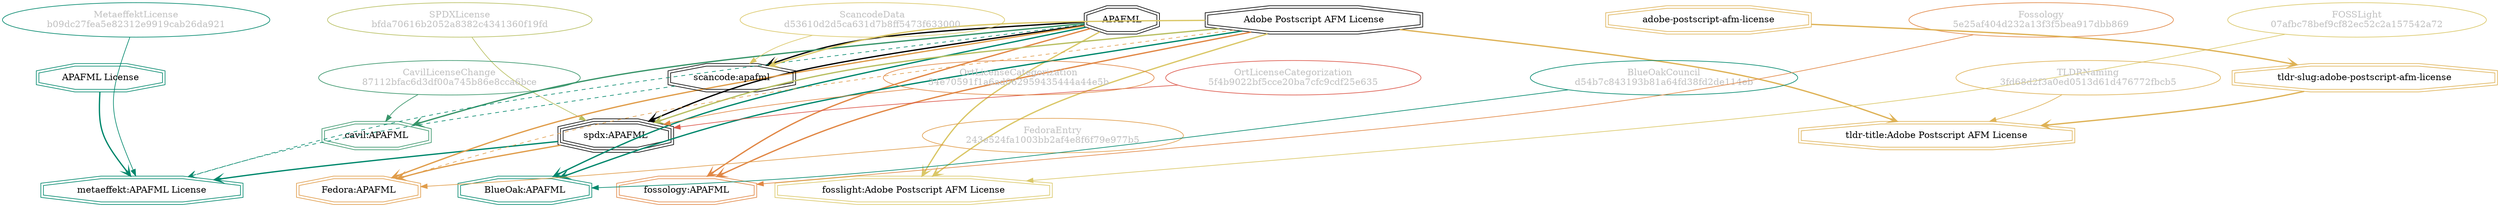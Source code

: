 strict digraph {
    node [shape=box];
    graph [splines=curved];
    157 [label="SPDXLicense\nbfda70616b2052a8382c4341360f19fd"
        ,fontcolor=gray
        ,color="#b8bf62"
        ,fillcolor="beige;1"
        ,shape=ellipse];
    158 [label="spdx:APAFML"
        ,shape=tripleoctagon];
    159 [label=APAFML
        ,shape=doubleoctagon];
    160 [label="Adobe Postscript AFM License"
        ,shape=doubleoctagon];
    5827 [label="FedoraEntry\n243e524fa1003bb2af4e8f6f79e977b5"
         ,fontcolor=gray
         ,color="#e09d4b"
         ,fillcolor="beige;1"
         ,shape=ellipse];
    5828 [label="Fedora:APAFML"
         ,color="#e09d4b"
         ,shape=doubleoctagon];
    8644 [label="BlueOakCouncil\nd54b7c843193b81a64fd38fd2de114eb"
         ,fontcolor=gray
         ,color="#00876c"
         ,fillcolor="beige;1"
         ,shape=ellipse];
    8645 [label="BlueOak:APAFML"
         ,color="#00876c"
         ,shape=doubleoctagon];
    11895 [label="ScancodeData\nd53610d2d5ca631d7b8ff5473f633000"
          ,fontcolor=gray
          ,color="#dac767"
          ,fillcolor="beige;1"
          ,shape=ellipse];
    11896 [label="scancode:apafml"
          ,shape=doubleoctagon];
    27556 [label="Fossology\n5e25af404d232a13f3f5bea917dbb869"
          ,fontcolor=gray
          ,color="#e18745"
          ,fillcolor="beige;1"
          ,shape=ellipse];
    27557 [label="fossology:APAFML"
          ,color="#e18745"
          ,shape=doubleoctagon];
    28586 [label="OrtLicenseCategorization\n5f4b9022bf5cce20ba7cfc9cdf25e635"
          ,fontcolor=gray
          ,color="#dc574a"
          ,fillcolor="beige;1"
          ,shape=ellipse];
    35448 [label="OrtLicenseCategorization\n34e70591f1a6ad062959435444a44e5b"
          ,fontcolor=gray
          ,color="#e18745"
          ,fillcolor="beige;1"
          ,shape=ellipse];
    36479 [label="CavilLicenseChange\n87112bfac6d3df00a745b86e8cca6bce"
          ,fontcolor=gray
          ,color="#379469"
          ,fillcolor="beige;1"
          ,shape=ellipse];
    36480 [label="cavil:APAFML"
          ,color="#379469"
          ,shape=doubleoctagon];
    38784 [label="MetaeffektLicense\nb09dc27fea5e82312e9919cab26da921"
          ,fontcolor=gray
          ,color="#00876c"
          ,fillcolor="beige;1"
          ,shape=ellipse];
    38785 [label="metaeffekt:APAFML License"
          ,color="#00876c"
          ,shape=doubleoctagon];
    38786 [label="APAFML License"
          ,color="#00876c"
          ,shape=doubleoctagon];
    51029 [label="FOSSLight\n07afbc78bef9cf82ec52c2a157542a72"
          ,fontcolor=gray
          ,color="#dac767"
          ,fillcolor="beige;1"
          ,shape=ellipse];
    51030 [label="fosslight:Adobe Postscript AFM License"
          ,color="#dac767"
          ,shape=doubleoctagon];
    57602 [label="TLDRNaming\n3fd68d2f3a0ed0513d61d476772fbcb5"
          ,fontcolor=gray
          ,color="#deb256"
          ,fillcolor="beige;1"
          ,shape=ellipse];
    57603 [label="tldr-title:Adobe Postscript AFM License"
          ,color="#deb256"
          ,shape=doubleoctagon];
    57604 [label="tldr-slug:adobe-postscript-afm-license"
          ,color="#deb256"
          ,shape=doubleoctagon];
    57605 [label="adobe-postscript-afm-license"
          ,color="#deb256"
          ,shape=doubleoctagon];
    157 -> 158 [weight=0.5
               ,color="#b8bf62"];
    158 -> 5828 [style=bold
                ,arrowhead=vee
                ,weight=0.7
                ,color="#e09d4b"];
    158 -> 38785 [style=bold
                 ,arrowhead=vee
                 ,weight=0.7
                 ,color="#00876c"];
    159 -> 158 [style=bold
               ,arrowhead=vee
               ,weight=0.7];
    159 -> 5828 [style=bold
                ,arrowhead=vee
                ,weight=0.7
                ,color="#e09d4b"];
    159 -> 5828 [style=bold
                ,arrowhead=vee
                ,weight=0.7
                ,color="#e09d4b"];
    159 -> 8645 [style=bold
                ,arrowhead=vee
                ,weight=0.7
                ,color="#00876c"];
    159 -> 11896 [style=bold
                 ,arrowhead=vee
                 ,weight=0.7];
    159 -> 27557 [style=bold
                 ,arrowhead=vee
                 ,weight=0.7
                 ,color="#e18745"];
    159 -> 36480 [style=bold
                 ,arrowhead=vee
                 ,weight=0.7
                 ,color="#379469"];
    159 -> 36480 [style=bold
                 ,arrowhead=vee
                 ,weight=0.7
                 ,color="#379469"];
    159 -> 38785 [style=dashed
                 ,arrowhead=vee
                 ,weight=0.5
                 ,color="#00876c"];
    159 -> 51030 [style=bold
                 ,arrowhead=vee
                 ,weight=0.7
                 ,color="#dac767"];
    160 -> 158 [style=bold
               ,arrowhead=vee
               ,weight=0.7
               ,color="#b8bf62"];
    160 -> 5828 [style=dashed
                ,arrowhead=vee
                ,weight=0.5
                ,color="#e09d4b"];
    160 -> 8645 [style=bold
                ,arrowhead=vee
                ,weight=0.7
                ,color="#00876c"];
    160 -> 11896 [style=bold
                 ,arrowhead=vee
                 ,weight=0.7
                 ,color="#dac767"];
    160 -> 27557 [style=bold
                 ,arrowhead=vee
                 ,weight=0.7
                 ,color="#e18745"];
    160 -> 51030 [style=bold
                 ,arrowhead=vee
                 ,weight=0.7
                 ,color="#dac767"];
    160 -> 57603 [style=bold
                 ,arrowhead=vee
                 ,weight=0.7
                 ,color="#deb256"];
    5827 -> 5828 [weight=0.5
                 ,color="#e09d4b"];
    8644 -> 8645 [weight=0.5
                 ,color="#00876c"];
    11895 -> 11896 [weight=0.5
                   ,color="#dac767"];
    11896 -> 38785 [style=dashed
                   ,arrowhead=vee
                   ,weight=0.5
                   ,color="#00876c"];
    27556 -> 27557 [weight=0.5
                   ,color="#e18745"];
    28586 -> 158 [weight=0.5
                 ,color="#dc574a"];
    35448 -> 158 [weight=0.5
                 ,color="#e18745"];
    36479 -> 36480 [weight=0.5
                   ,color="#379469"];
    38784 -> 38785 [weight=0.5
                   ,color="#00876c"];
    38786 -> 38785 [style=bold
                   ,arrowhead=vee
                   ,weight=0.7
                   ,color="#00876c"];
    51029 -> 51030 [weight=0.5
                   ,color="#dac767"];
    57602 -> 57603 [weight=0.5
                   ,color="#deb256"];
    57604 -> 57603 [style=bold
                   ,arrowhead=vee
                   ,weight=0.7
                   ,color="#deb256"];
    57605 -> 57604 [style=bold
                   ,arrowhead=vee
                   ,weight=0.7
                   ,color="#deb256"];
}
